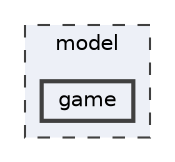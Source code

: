 digraph "model/game"
{
 // LATEX_PDF_SIZE
  bgcolor="transparent";
  edge [fontname=Helvetica,fontsize=10,labelfontname=Helvetica,labelfontsize=10];
  node [fontname=Helvetica,fontsize=10,shape=box,height=0.2,width=0.4];
  compound=true
  subgraph clusterdir_3f14f6767c31cb4a1d22c13c18cc6fc3 {
    graph [ bgcolor="#edf0f7", pencolor="grey25", label="model", fontname=Helvetica,fontsize=10 style="filled,dashed", URL="dir_3f14f6767c31cb4a1d22c13c18cc6fc3.html",tooltip=""]
  dir_61d8f69254cb0a14905300a469bbc38f [label="game", fillcolor="#edf0f7", color="grey25", style="filled,bold", URL="dir_61d8f69254cb0a14905300a469bbc38f.html",tooltip=""];
  }
}
